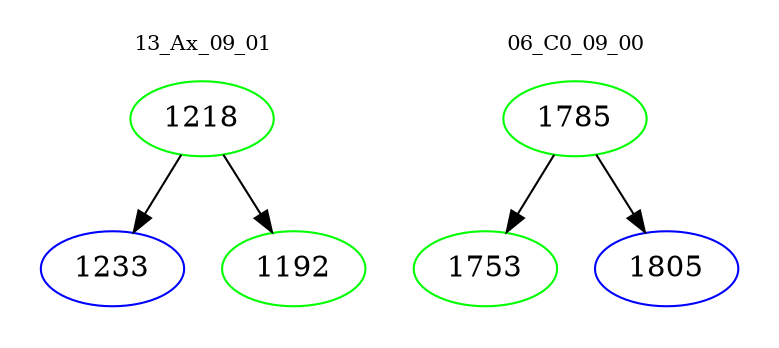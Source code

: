 digraph{
subgraph cluster_0 {
color = white
label = "13_Ax_09_01";
fontsize=10;
T0_1218 [label="1218", color="green"]
T0_1218 -> T0_1233 [color="black"]
T0_1233 [label="1233", color="blue"]
T0_1218 -> T0_1192 [color="black"]
T0_1192 [label="1192", color="green"]
}
subgraph cluster_1 {
color = white
label = "06_C0_09_00";
fontsize=10;
T1_1785 [label="1785", color="green"]
T1_1785 -> T1_1753 [color="black"]
T1_1753 [label="1753", color="green"]
T1_1785 -> T1_1805 [color="black"]
T1_1805 [label="1805", color="blue"]
}
}
